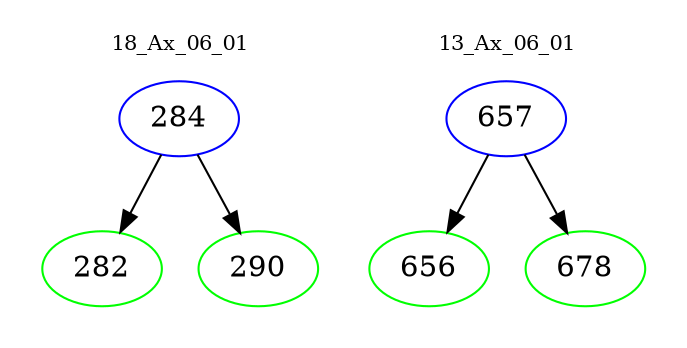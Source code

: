 digraph{
subgraph cluster_0 {
color = white
label = "18_Ax_06_01";
fontsize=10;
T0_284 [label="284", color="blue"]
T0_284 -> T0_282 [color="black"]
T0_282 [label="282", color="green"]
T0_284 -> T0_290 [color="black"]
T0_290 [label="290", color="green"]
}
subgraph cluster_1 {
color = white
label = "13_Ax_06_01";
fontsize=10;
T1_657 [label="657", color="blue"]
T1_657 -> T1_656 [color="black"]
T1_656 [label="656", color="green"]
T1_657 -> T1_678 [color="black"]
T1_678 [label="678", color="green"]
}
}

